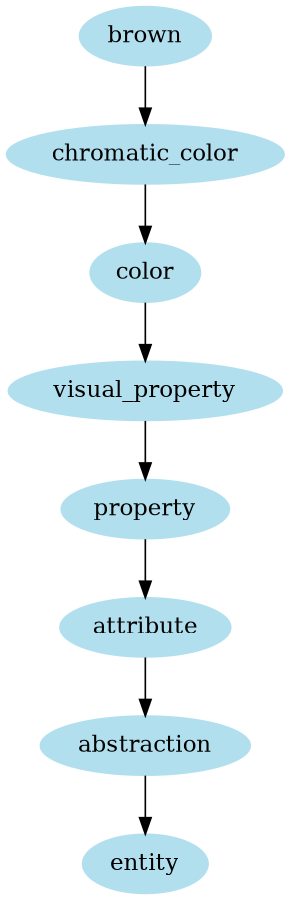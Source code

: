 digraph unix {
	node [color=lightblue2 style=filled]
	size="6,6"
	brown -> chromatic_color
	chromatic_color -> color
	color -> visual_property
	visual_property -> property
	property -> attribute
	attribute -> abstraction
	abstraction -> entity
}
